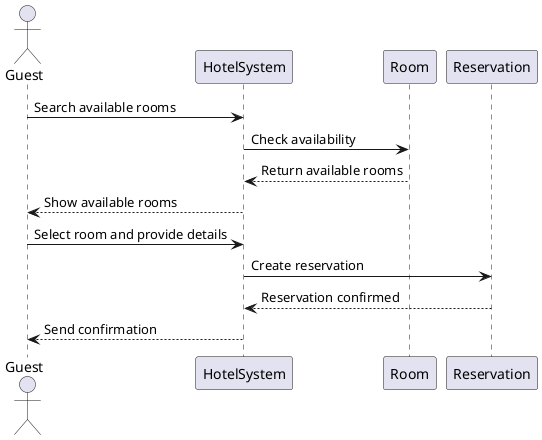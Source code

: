 'for Making reservation
@startuml
actor Guest
Guest -> HotelSystem : Search available rooms
HotelSystem -> Room : Check availability
Room --> HotelSystem : Return available rooms
HotelSystem --> Guest : Show available rooms

Guest -> HotelSystem : Select room and provide details
HotelSystem -> Reservation : Create reservation
Reservation --> HotelSystem : Reservation confirmed
HotelSystem --> Guest : Send confirmation
@enduml

'for check-in 
@startuml
actor Guest
Guest -> HotelReception : Provide reservation details
HotelReception -> Reservation : Verify reservation
Reservation --> HotelReception : Reservation details
HotelReception -> Room : Assign room
Room --> HotelReception : Room assigned
HotelReception -> Guest : Provide room key
Guest --> Room : Check into room
@enduml

@startuml
actor Guest
Guest -> HotelReception : Request check-out
HotelReception --> Reservation : Retrieve reservation details
Reservation --> HotelReception : Reservation details
HotelReception -> BillingSystem : Prepare bill
BillingSystem --> HotelReception : Bill details
HotelReception -> Guest : Present bill
Guest -> BillingSystem : Make payment
BillingSystem --> HotelReception : Payment confirmation
HotelReception -> Reservation : Update status to "Checked Out"
HotelReception -> Guest : Request room key return
Guest -> HotelReception : Return room key
@enduml
